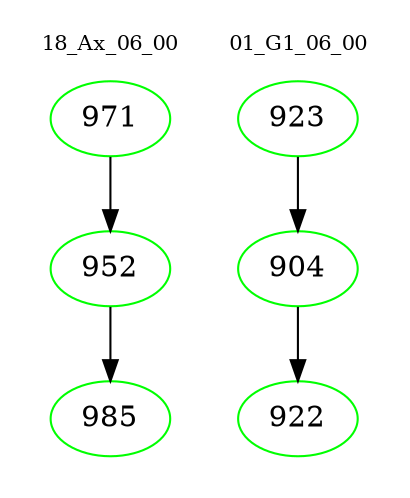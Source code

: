 digraph{
subgraph cluster_0 {
color = white
label = "18_Ax_06_00";
fontsize=10;
T0_971 [label="971", color="green"]
T0_971 -> T0_952 [color="black"]
T0_952 [label="952", color="green"]
T0_952 -> T0_985 [color="black"]
T0_985 [label="985", color="green"]
}
subgraph cluster_1 {
color = white
label = "01_G1_06_00";
fontsize=10;
T1_923 [label="923", color="green"]
T1_923 -> T1_904 [color="black"]
T1_904 [label="904", color="green"]
T1_904 -> T1_922 [color="black"]
T1_922 [label="922", color="green"]
}
}
